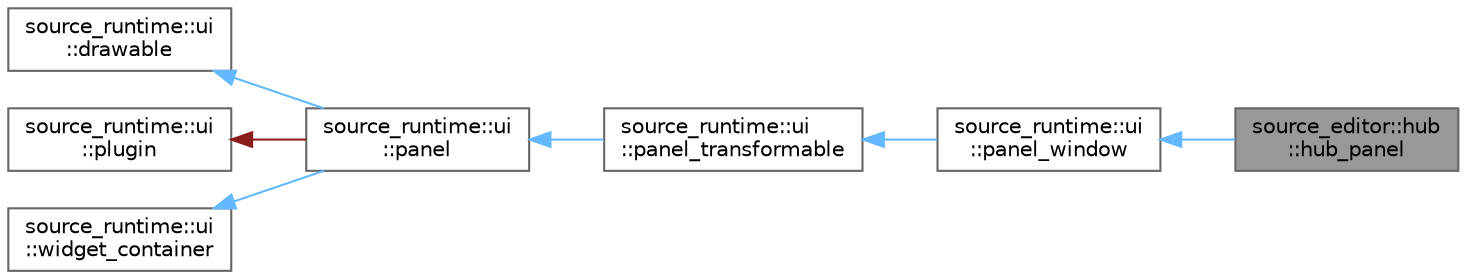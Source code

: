 digraph "source_editor::hub::hub_panel"
{
 // LATEX_PDF_SIZE
  bgcolor="transparent";
  edge [fontname=Helvetica,fontsize=10,labelfontname=Helvetica,labelfontsize=10];
  node [fontname=Helvetica,fontsize=10,shape=box,height=0.2,width=0.4];
  rankdir="LR";
  Node1 [id="Node000001",label="source_editor::hub\l::hub_panel",height=0.2,width=0.4,color="gray40", fillcolor="grey60", style="filled", fontcolor="black",tooltip=" "];
  Node2 -> Node1 [id="edge1_Node000001_Node000002",dir="back",color="steelblue1",style="solid",tooltip=" "];
  Node2 [id="Node000002",label="source_runtime::ui\l::panel_window",height=0.2,width=0.4,color="gray40", fillcolor="white", style="filled",URL="$classsource__runtime_1_1ui_1_1panel__window.html",tooltip=" "];
  Node3 -> Node2 [id="edge2_Node000002_Node000003",dir="back",color="steelblue1",style="solid",tooltip=" "];
  Node3 [id="Node000003",label="source_runtime::ui\l::panel_transformable",height=0.2,width=0.4,color="gray40", fillcolor="white", style="filled",URL="$classsource__runtime_1_1ui_1_1panel__transformable.html",tooltip=" "];
  Node4 -> Node3 [id="edge3_Node000003_Node000004",dir="back",color="steelblue1",style="solid",tooltip=" "];
  Node4 [id="Node000004",label="source_runtime::ui\l::panel",height=0.2,width=0.4,color="gray40", fillcolor="white", style="filled",URL="$classsource__runtime_1_1ui_1_1panel.html",tooltip=" "];
  Node5 -> Node4 [id="edge4_Node000004_Node000005",dir="back",color="steelblue1",style="solid",tooltip=" "];
  Node5 [id="Node000005",label="source_runtime::ui\l::drawable",height=0.2,width=0.4,color="gray40", fillcolor="white", style="filled",URL="$classsource__runtime_1_1ui_1_1drawable.html",tooltip=" "];
  Node6 -> Node4 [id="edge5_Node000004_Node000006",dir="back",color="firebrick4",style="solid",tooltip=" "];
  Node6 [id="Node000006",label="source_runtime::ui\l::plugin",height=0.2,width=0.4,color="gray40", fillcolor="white", style="filled",URL="$classsource__runtime_1_1ui_1_1plugin.html",tooltip=" "];
  Node7 -> Node4 [id="edge6_Node000004_Node000007",dir="back",color="steelblue1",style="solid",tooltip=" "];
  Node7 [id="Node000007",label="source_runtime::ui\l::widget_container",height=0.2,width=0.4,color="gray40", fillcolor="white", style="filled",URL="$classsource__runtime_1_1ui_1_1widget__container.html",tooltip=" "];
}
